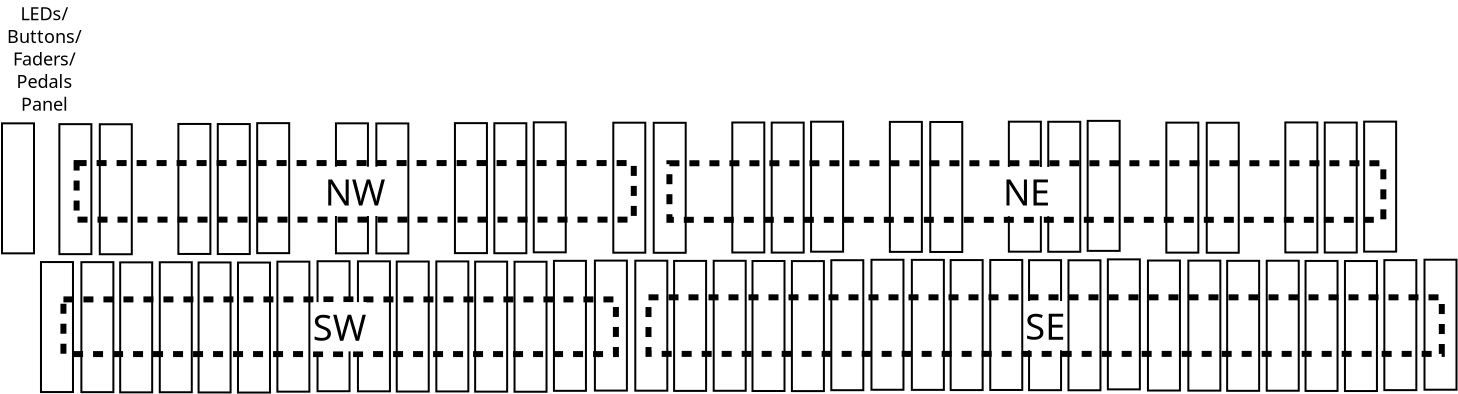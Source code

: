 <?xml version="1.0" encoding="UTF-8"?>
<dia:diagram xmlns:dia="http://www.lysator.liu.se/~alla/dia/">
  <dia:layer name="背景" visible="true" active="true">
    <dia:object type="Standard - Box" version="0" id="O0">
      <dia:attribute name="obj_pos">
        <dia:point val="-13.341,25.008"/>
      </dia:attribute>
      <dia:attribute name="obj_bb">
        <dia:rectangle val="-13.391,24.958;-11.691,31.558"/>
      </dia:attribute>
      <dia:attribute name="elem_corner">
        <dia:point val="-13.341,25.008"/>
      </dia:attribute>
      <dia:attribute name="elem_width">
        <dia:real val="1.6"/>
      </dia:attribute>
      <dia:attribute name="elem_height">
        <dia:real val="6.5"/>
      </dia:attribute>
      <dia:attribute name="show_background">
        <dia:boolean val="true"/>
      </dia:attribute>
    </dia:object>
    <dia:object type="Standard - Box" version="0" id="O1">
      <dia:attribute name="obj_pos">
        <dia:point val="-11.321,25.013"/>
      </dia:attribute>
      <dia:attribute name="obj_bb">
        <dia:rectangle val="-11.371,24.963;-9.671,31.563"/>
      </dia:attribute>
      <dia:attribute name="elem_corner">
        <dia:point val="-11.321,25.013"/>
      </dia:attribute>
      <dia:attribute name="elem_width">
        <dia:real val="1.6"/>
      </dia:attribute>
      <dia:attribute name="elem_height">
        <dia:real val="6.5"/>
      </dia:attribute>
      <dia:attribute name="show_background">
        <dia:boolean val="true"/>
      </dia:attribute>
    </dia:object>
    <dia:object type="Standard - Box" version="0" id="O2">
      <dia:attribute name="obj_pos">
        <dia:point val="-7.401,25.018"/>
      </dia:attribute>
      <dia:attribute name="obj_bb">
        <dia:rectangle val="-7.451,24.968;-5.751,31.568"/>
      </dia:attribute>
      <dia:attribute name="elem_corner">
        <dia:point val="-7.401,25.018"/>
      </dia:attribute>
      <dia:attribute name="elem_width">
        <dia:real val="1.6"/>
      </dia:attribute>
      <dia:attribute name="elem_height">
        <dia:real val="6.5"/>
      </dia:attribute>
      <dia:attribute name="show_background">
        <dia:boolean val="true"/>
      </dia:attribute>
    </dia:object>
    <dia:object type="Standard - Box" version="0" id="O3">
      <dia:attribute name="obj_pos">
        <dia:point val="-9.381,25.023"/>
      </dia:attribute>
      <dia:attribute name="obj_bb">
        <dia:rectangle val="-9.431,24.973;-7.731,31.573"/>
      </dia:attribute>
      <dia:attribute name="elem_corner">
        <dia:point val="-9.381,25.023"/>
      </dia:attribute>
      <dia:attribute name="elem_width">
        <dia:real val="1.6"/>
      </dia:attribute>
      <dia:attribute name="elem_height">
        <dia:real val="6.5"/>
      </dia:attribute>
      <dia:attribute name="show_background">
        <dia:boolean val="true"/>
      </dia:attribute>
    </dia:object>
    <dia:object type="Standard - Box" version="0" id="O4">
      <dia:attribute name="obj_pos">
        <dia:point val="-5.461,25.028"/>
      </dia:attribute>
      <dia:attribute name="obj_bb">
        <dia:rectangle val="-5.511,24.978;-3.811,31.578"/>
      </dia:attribute>
      <dia:attribute name="elem_corner">
        <dia:point val="-5.461,25.028"/>
      </dia:attribute>
      <dia:attribute name="elem_width">
        <dia:real val="1.6"/>
      </dia:attribute>
      <dia:attribute name="elem_height">
        <dia:real val="6.5"/>
      </dia:attribute>
      <dia:attribute name="show_background">
        <dia:boolean val="true"/>
      </dia:attribute>
    </dia:object>
    <dia:object type="Standard - Box" version="0" id="O5">
      <dia:attribute name="obj_pos">
        <dia:point val="-3.491,25.033"/>
      </dia:attribute>
      <dia:attribute name="obj_bb">
        <dia:rectangle val="-3.541,24.983;-1.841,31.583"/>
      </dia:attribute>
      <dia:attribute name="elem_corner">
        <dia:point val="-3.491,25.033"/>
      </dia:attribute>
      <dia:attribute name="elem_width">
        <dia:real val="1.6"/>
      </dia:attribute>
      <dia:attribute name="elem_height">
        <dia:real val="6.5"/>
      </dia:attribute>
      <dia:attribute name="show_background">
        <dia:boolean val="true"/>
      </dia:attribute>
    </dia:object>
    <dia:object type="Standard - Box" version="0" id="O6">
      <dia:attribute name="obj_pos">
        <dia:point val="-1.521,24.988"/>
      </dia:attribute>
      <dia:attribute name="obj_bb">
        <dia:rectangle val="-1.571,24.938;0.129,31.538"/>
      </dia:attribute>
      <dia:attribute name="elem_corner">
        <dia:point val="-1.521,24.988"/>
      </dia:attribute>
      <dia:attribute name="elem_width">
        <dia:real val="1.6"/>
      </dia:attribute>
      <dia:attribute name="elem_height">
        <dia:real val="6.5"/>
      </dia:attribute>
      <dia:attribute name="show_background">
        <dia:boolean val="true"/>
      </dia:attribute>
    </dia:object>
    <dia:object type="Standard - Box" version="0" id="O7">
      <dia:attribute name="obj_pos">
        <dia:point val="-12.421,18.113"/>
      </dia:attribute>
      <dia:attribute name="obj_bb">
        <dia:rectangle val="-12.471,18.063;-10.771,24.663"/>
      </dia:attribute>
      <dia:attribute name="elem_corner">
        <dia:point val="-12.421,18.113"/>
      </dia:attribute>
      <dia:attribute name="elem_width">
        <dia:real val="1.6"/>
      </dia:attribute>
      <dia:attribute name="elem_height">
        <dia:real val="6.5"/>
      </dia:attribute>
      <dia:attribute name="show_background">
        <dia:boolean val="true"/>
      </dia:attribute>
    </dia:object>
    <dia:object type="Standard - Box" version="0" id="O8">
      <dia:attribute name="obj_pos">
        <dia:point val="-10.401,18.118"/>
      </dia:attribute>
      <dia:attribute name="obj_bb">
        <dia:rectangle val="-10.451,18.068;-8.751,24.668"/>
      </dia:attribute>
      <dia:attribute name="elem_corner">
        <dia:point val="-10.401,18.118"/>
      </dia:attribute>
      <dia:attribute name="elem_width">
        <dia:real val="1.6"/>
      </dia:attribute>
      <dia:attribute name="elem_height">
        <dia:real val="6.5"/>
      </dia:attribute>
      <dia:attribute name="show_background">
        <dia:boolean val="true"/>
      </dia:attribute>
    </dia:object>
    <dia:object type="Standard - Box" version="0" id="O9">
      <dia:attribute name="obj_pos">
        <dia:point val="-6.471,18.103"/>
      </dia:attribute>
      <dia:attribute name="obj_bb">
        <dia:rectangle val="-6.521,18.053;-4.821,24.653"/>
      </dia:attribute>
      <dia:attribute name="elem_corner">
        <dia:point val="-6.471,18.103"/>
      </dia:attribute>
      <dia:attribute name="elem_width">
        <dia:real val="1.6"/>
      </dia:attribute>
      <dia:attribute name="elem_height">
        <dia:real val="6.5"/>
      </dia:attribute>
      <dia:attribute name="show_background">
        <dia:boolean val="true"/>
      </dia:attribute>
    </dia:object>
    <dia:object type="Standard - Box" version="0" id="O10">
      <dia:attribute name="obj_pos">
        <dia:point val="-4.501,18.108"/>
      </dia:attribute>
      <dia:attribute name="obj_bb">
        <dia:rectangle val="-4.551,18.058;-2.851,24.658"/>
      </dia:attribute>
      <dia:attribute name="elem_corner">
        <dia:point val="-4.501,18.108"/>
      </dia:attribute>
      <dia:attribute name="elem_width">
        <dia:real val="1.6"/>
      </dia:attribute>
      <dia:attribute name="elem_height">
        <dia:real val="6.5"/>
      </dia:attribute>
      <dia:attribute name="show_background">
        <dia:boolean val="true"/>
      </dia:attribute>
    </dia:object>
    <dia:object type="Standard - Box" version="0" id="O11">
      <dia:attribute name="obj_pos">
        <dia:point val="-2.531,18.063"/>
      </dia:attribute>
      <dia:attribute name="obj_bb">
        <dia:rectangle val="-2.581,18.013;-0.881,24.613"/>
      </dia:attribute>
      <dia:attribute name="elem_corner">
        <dia:point val="-2.531,18.063"/>
      </dia:attribute>
      <dia:attribute name="elem_width">
        <dia:real val="1.6"/>
      </dia:attribute>
      <dia:attribute name="elem_height">
        <dia:real val="6.5"/>
      </dia:attribute>
      <dia:attribute name="show_background">
        <dia:boolean val="true"/>
      </dia:attribute>
    </dia:object>
    <dia:object type="Standard - Box" version="0" id="O12">
      <dia:attribute name="obj_pos">
        <dia:point val="-27.169,25.049"/>
      </dia:attribute>
      <dia:attribute name="obj_bb">
        <dia:rectangle val="-27.219,24.999;-25.519,31.599"/>
      </dia:attribute>
      <dia:attribute name="elem_corner">
        <dia:point val="-27.169,25.049"/>
      </dia:attribute>
      <dia:attribute name="elem_width">
        <dia:real val="1.6"/>
      </dia:attribute>
      <dia:attribute name="elem_height">
        <dia:real val="6.5"/>
      </dia:attribute>
      <dia:attribute name="show_background">
        <dia:boolean val="true"/>
      </dia:attribute>
    </dia:object>
    <dia:object type="Standard - Box" version="0" id="O13">
      <dia:attribute name="obj_pos">
        <dia:point val="-25.149,25.054"/>
      </dia:attribute>
      <dia:attribute name="obj_bb">
        <dia:rectangle val="-25.199,25.004;-23.499,31.604"/>
      </dia:attribute>
      <dia:attribute name="elem_corner">
        <dia:point val="-25.149,25.054"/>
      </dia:attribute>
      <dia:attribute name="elem_width">
        <dia:real val="1.6"/>
      </dia:attribute>
      <dia:attribute name="elem_height">
        <dia:real val="6.5"/>
      </dia:attribute>
      <dia:attribute name="show_background">
        <dia:boolean val="true"/>
      </dia:attribute>
    </dia:object>
    <dia:object type="Standard - Box" version="0" id="O14">
      <dia:attribute name="obj_pos">
        <dia:point val="-21.229,25.059"/>
      </dia:attribute>
      <dia:attribute name="obj_bb">
        <dia:rectangle val="-21.279,25.009;-19.579,31.609"/>
      </dia:attribute>
      <dia:attribute name="elem_corner">
        <dia:point val="-21.229,25.059"/>
      </dia:attribute>
      <dia:attribute name="elem_width">
        <dia:real val="1.6"/>
      </dia:attribute>
      <dia:attribute name="elem_height">
        <dia:real val="6.5"/>
      </dia:attribute>
      <dia:attribute name="show_background">
        <dia:boolean val="true"/>
      </dia:attribute>
    </dia:object>
    <dia:object type="Standard - Box" version="0" id="O15">
      <dia:attribute name="obj_pos">
        <dia:point val="-23.209,25.064"/>
      </dia:attribute>
      <dia:attribute name="obj_bb">
        <dia:rectangle val="-23.259,25.014;-21.559,31.614"/>
      </dia:attribute>
      <dia:attribute name="elem_corner">
        <dia:point val="-23.209,25.064"/>
      </dia:attribute>
      <dia:attribute name="elem_width">
        <dia:real val="1.6"/>
      </dia:attribute>
      <dia:attribute name="elem_height">
        <dia:real val="6.5"/>
      </dia:attribute>
      <dia:attribute name="show_background">
        <dia:boolean val="true"/>
      </dia:attribute>
    </dia:object>
    <dia:object type="Standard - Box" version="0" id="O16">
      <dia:attribute name="obj_pos">
        <dia:point val="-19.289,25.069"/>
      </dia:attribute>
      <dia:attribute name="obj_bb">
        <dia:rectangle val="-19.339,25.019;-17.639,31.619"/>
      </dia:attribute>
      <dia:attribute name="elem_corner">
        <dia:point val="-19.289,25.069"/>
      </dia:attribute>
      <dia:attribute name="elem_width">
        <dia:real val="1.6"/>
      </dia:attribute>
      <dia:attribute name="elem_height">
        <dia:real val="6.5"/>
      </dia:attribute>
      <dia:attribute name="show_background">
        <dia:boolean val="true"/>
      </dia:attribute>
    </dia:object>
    <dia:object type="Standard - Box" version="0" id="O17">
      <dia:attribute name="obj_pos">
        <dia:point val="-17.319,25.074"/>
      </dia:attribute>
      <dia:attribute name="obj_bb">
        <dia:rectangle val="-17.369,25.024;-15.669,31.624"/>
      </dia:attribute>
      <dia:attribute name="elem_corner">
        <dia:point val="-17.319,25.074"/>
      </dia:attribute>
      <dia:attribute name="elem_width">
        <dia:real val="1.6"/>
      </dia:attribute>
      <dia:attribute name="elem_height">
        <dia:real val="6.5"/>
      </dia:attribute>
      <dia:attribute name="show_background">
        <dia:boolean val="true"/>
      </dia:attribute>
    </dia:object>
    <dia:object type="Standard - Box" version="0" id="O18">
      <dia:attribute name="obj_pos">
        <dia:point val="-15.349,25.029"/>
      </dia:attribute>
      <dia:attribute name="obj_bb">
        <dia:rectangle val="-15.399,24.979;-13.699,31.579"/>
      </dia:attribute>
      <dia:attribute name="elem_corner">
        <dia:point val="-15.349,25.029"/>
      </dia:attribute>
      <dia:attribute name="elem_width">
        <dia:real val="1.6"/>
      </dia:attribute>
      <dia:attribute name="elem_height">
        <dia:real val="6.5"/>
      </dia:attribute>
      <dia:attribute name="show_background">
        <dia:boolean val="true"/>
      </dia:attribute>
    </dia:object>
    <dia:object type="Standard - Box" version="0" id="O19">
      <dia:attribute name="obj_pos">
        <dia:point val="-26.249,18.154"/>
      </dia:attribute>
      <dia:attribute name="obj_bb">
        <dia:rectangle val="-26.299,18.104;-24.599,24.704"/>
      </dia:attribute>
      <dia:attribute name="elem_corner">
        <dia:point val="-26.249,18.154"/>
      </dia:attribute>
      <dia:attribute name="elem_width">
        <dia:real val="1.6"/>
      </dia:attribute>
      <dia:attribute name="elem_height">
        <dia:real val="6.5"/>
      </dia:attribute>
      <dia:attribute name="show_background">
        <dia:boolean val="true"/>
      </dia:attribute>
    </dia:object>
    <dia:object type="Standard - Box" version="0" id="O20">
      <dia:attribute name="obj_pos">
        <dia:point val="-24.229,18.159"/>
      </dia:attribute>
      <dia:attribute name="obj_bb">
        <dia:rectangle val="-24.279,18.109;-22.579,24.709"/>
      </dia:attribute>
      <dia:attribute name="elem_corner">
        <dia:point val="-24.229,18.159"/>
      </dia:attribute>
      <dia:attribute name="elem_width">
        <dia:real val="1.6"/>
      </dia:attribute>
      <dia:attribute name="elem_height">
        <dia:real val="6.5"/>
      </dia:attribute>
      <dia:attribute name="show_background">
        <dia:boolean val="true"/>
      </dia:attribute>
    </dia:object>
    <dia:object type="Standard - Box" version="0" id="O21">
      <dia:attribute name="obj_pos">
        <dia:point val="-20.299,18.144"/>
      </dia:attribute>
      <dia:attribute name="obj_bb">
        <dia:rectangle val="-20.349,18.094;-18.649,24.694"/>
      </dia:attribute>
      <dia:attribute name="elem_corner">
        <dia:point val="-20.299,18.144"/>
      </dia:attribute>
      <dia:attribute name="elem_width">
        <dia:real val="1.6"/>
      </dia:attribute>
      <dia:attribute name="elem_height">
        <dia:real val="6.5"/>
      </dia:attribute>
      <dia:attribute name="show_background">
        <dia:boolean val="true"/>
      </dia:attribute>
    </dia:object>
    <dia:object type="Standard - Box" version="0" id="O22">
      <dia:attribute name="obj_pos">
        <dia:point val="-18.329,18.149"/>
      </dia:attribute>
      <dia:attribute name="obj_bb">
        <dia:rectangle val="-18.379,18.099;-16.679,24.699"/>
      </dia:attribute>
      <dia:attribute name="elem_corner">
        <dia:point val="-18.329,18.149"/>
      </dia:attribute>
      <dia:attribute name="elem_width">
        <dia:real val="1.6"/>
      </dia:attribute>
      <dia:attribute name="elem_height">
        <dia:real val="6.5"/>
      </dia:attribute>
      <dia:attribute name="show_background">
        <dia:boolean val="true"/>
      </dia:attribute>
    </dia:object>
    <dia:object type="Standard - Box" version="0" id="O23">
      <dia:attribute name="obj_pos">
        <dia:point val="-16.359,18.104"/>
      </dia:attribute>
      <dia:attribute name="obj_bb">
        <dia:rectangle val="-16.409,18.054;-14.709,24.654"/>
      </dia:attribute>
      <dia:attribute name="elem_corner">
        <dia:point val="-16.359,18.104"/>
      </dia:attribute>
      <dia:attribute name="elem_width">
        <dia:real val="1.6"/>
      </dia:attribute>
      <dia:attribute name="elem_height">
        <dia:real val="6.5"/>
      </dia:attribute>
      <dia:attribute name="show_background">
        <dia:boolean val="true"/>
      </dia:attribute>
    </dia:object>
    <dia:object type="Standard - Box" version="0" id="O24">
      <dia:attribute name="obj_pos">
        <dia:point val="14.355,24.935"/>
      </dia:attribute>
      <dia:attribute name="obj_bb">
        <dia:rectangle val="14.305,24.885;16.005,31.485"/>
      </dia:attribute>
      <dia:attribute name="elem_corner">
        <dia:point val="14.355,24.935"/>
      </dia:attribute>
      <dia:attribute name="elem_width">
        <dia:real val="1.6"/>
      </dia:attribute>
      <dia:attribute name="elem_height">
        <dia:real val="6.5"/>
      </dia:attribute>
      <dia:attribute name="show_background">
        <dia:boolean val="true"/>
      </dia:attribute>
    </dia:object>
    <dia:object type="Standard - Box" version="0" id="O25">
      <dia:attribute name="obj_pos">
        <dia:point val="16.375,24.94"/>
      </dia:attribute>
      <dia:attribute name="obj_bb">
        <dia:rectangle val="16.325,24.89;18.025,31.49"/>
      </dia:attribute>
      <dia:attribute name="elem_corner">
        <dia:point val="16.375,24.94"/>
      </dia:attribute>
      <dia:attribute name="elem_width">
        <dia:real val="1.6"/>
      </dia:attribute>
      <dia:attribute name="elem_height">
        <dia:real val="6.5"/>
      </dia:attribute>
      <dia:attribute name="show_background">
        <dia:boolean val="true"/>
      </dia:attribute>
    </dia:object>
    <dia:object type="Standard - Box" version="0" id="O26">
      <dia:attribute name="obj_pos">
        <dia:point val="20.295,24.945"/>
      </dia:attribute>
      <dia:attribute name="obj_bb">
        <dia:rectangle val="20.245,24.895;21.945,31.495"/>
      </dia:attribute>
      <dia:attribute name="elem_corner">
        <dia:point val="20.295,24.945"/>
      </dia:attribute>
      <dia:attribute name="elem_width">
        <dia:real val="1.6"/>
      </dia:attribute>
      <dia:attribute name="elem_height">
        <dia:real val="6.5"/>
      </dia:attribute>
      <dia:attribute name="show_background">
        <dia:boolean val="true"/>
      </dia:attribute>
    </dia:object>
    <dia:object type="Standard - Box" version="0" id="O27">
      <dia:attribute name="obj_pos">
        <dia:point val="18.315,24.95"/>
      </dia:attribute>
      <dia:attribute name="obj_bb">
        <dia:rectangle val="18.265,24.9;19.965,31.5"/>
      </dia:attribute>
      <dia:attribute name="elem_corner">
        <dia:point val="18.315,24.95"/>
      </dia:attribute>
      <dia:attribute name="elem_width">
        <dia:real val="1.6"/>
      </dia:attribute>
      <dia:attribute name="elem_height">
        <dia:real val="6.5"/>
      </dia:attribute>
      <dia:attribute name="show_background">
        <dia:boolean val="true"/>
      </dia:attribute>
    </dia:object>
    <dia:object type="Standard - Box" version="0" id="O28">
      <dia:attribute name="obj_pos">
        <dia:point val="22.235,24.955"/>
      </dia:attribute>
      <dia:attribute name="obj_bb">
        <dia:rectangle val="22.185,24.905;23.885,31.505"/>
      </dia:attribute>
      <dia:attribute name="elem_corner">
        <dia:point val="22.235,24.955"/>
      </dia:attribute>
      <dia:attribute name="elem_width">
        <dia:real val="1.6"/>
      </dia:attribute>
      <dia:attribute name="elem_height">
        <dia:real val="6.5"/>
      </dia:attribute>
      <dia:attribute name="show_background">
        <dia:boolean val="true"/>
      </dia:attribute>
    </dia:object>
    <dia:object type="Standard - Box" version="0" id="O29">
      <dia:attribute name="obj_pos">
        <dia:point val="24.205,24.96"/>
      </dia:attribute>
      <dia:attribute name="obj_bb">
        <dia:rectangle val="24.155,24.91;25.855,31.51"/>
      </dia:attribute>
      <dia:attribute name="elem_corner">
        <dia:point val="24.205,24.96"/>
      </dia:attribute>
      <dia:attribute name="elem_width">
        <dia:real val="1.6"/>
      </dia:attribute>
      <dia:attribute name="elem_height">
        <dia:real val="6.5"/>
      </dia:attribute>
      <dia:attribute name="show_background">
        <dia:boolean val="true"/>
      </dia:attribute>
    </dia:object>
    <dia:object type="Standard - Box" version="0" id="O30">
      <dia:attribute name="obj_pos">
        <dia:point val="26.175,24.915"/>
      </dia:attribute>
      <dia:attribute name="obj_bb">
        <dia:rectangle val="26.125,24.865;27.825,31.465"/>
      </dia:attribute>
      <dia:attribute name="elem_corner">
        <dia:point val="26.175,24.915"/>
      </dia:attribute>
      <dia:attribute name="elem_width">
        <dia:real val="1.6"/>
      </dia:attribute>
      <dia:attribute name="elem_height">
        <dia:real val="6.5"/>
      </dia:attribute>
      <dia:attribute name="show_background">
        <dia:boolean val="true"/>
      </dia:attribute>
    </dia:object>
    <dia:object type="Standard - Box" version="0" id="O31">
      <dia:attribute name="obj_pos">
        <dia:point val="15.275,18.04"/>
      </dia:attribute>
      <dia:attribute name="obj_bb">
        <dia:rectangle val="15.225,17.99;16.925,24.59"/>
      </dia:attribute>
      <dia:attribute name="elem_corner">
        <dia:point val="15.275,18.04"/>
      </dia:attribute>
      <dia:attribute name="elem_width">
        <dia:real val="1.6"/>
      </dia:attribute>
      <dia:attribute name="elem_height">
        <dia:real val="6.5"/>
      </dia:attribute>
      <dia:attribute name="show_background">
        <dia:boolean val="true"/>
      </dia:attribute>
    </dia:object>
    <dia:object type="Standard - Box" version="0" id="O32">
      <dia:attribute name="obj_pos">
        <dia:point val="17.295,18.045"/>
      </dia:attribute>
      <dia:attribute name="obj_bb">
        <dia:rectangle val="17.245,17.995;18.945,24.595"/>
      </dia:attribute>
      <dia:attribute name="elem_corner">
        <dia:point val="17.295,18.045"/>
      </dia:attribute>
      <dia:attribute name="elem_width">
        <dia:real val="1.6"/>
      </dia:attribute>
      <dia:attribute name="elem_height">
        <dia:real val="6.5"/>
      </dia:attribute>
      <dia:attribute name="show_background">
        <dia:boolean val="true"/>
      </dia:attribute>
    </dia:object>
    <dia:object type="Standard - Box" version="0" id="O33">
      <dia:attribute name="obj_pos">
        <dia:point val="21.225,18.03"/>
      </dia:attribute>
      <dia:attribute name="obj_bb">
        <dia:rectangle val="21.175,17.98;22.875,24.58"/>
      </dia:attribute>
      <dia:attribute name="elem_corner">
        <dia:point val="21.225,18.03"/>
      </dia:attribute>
      <dia:attribute name="elem_width">
        <dia:real val="1.6"/>
      </dia:attribute>
      <dia:attribute name="elem_height">
        <dia:real val="6.5"/>
      </dia:attribute>
      <dia:attribute name="show_background">
        <dia:boolean val="true"/>
      </dia:attribute>
    </dia:object>
    <dia:object type="Standard - Box" version="0" id="O34">
      <dia:attribute name="obj_pos">
        <dia:point val="23.195,18.035"/>
      </dia:attribute>
      <dia:attribute name="obj_bb">
        <dia:rectangle val="23.145,17.985;24.845,24.585"/>
      </dia:attribute>
      <dia:attribute name="elem_corner">
        <dia:point val="23.195,18.035"/>
      </dia:attribute>
      <dia:attribute name="elem_width">
        <dia:real val="1.6"/>
      </dia:attribute>
      <dia:attribute name="elem_height">
        <dia:real val="6.5"/>
      </dia:attribute>
      <dia:attribute name="show_background">
        <dia:boolean val="true"/>
      </dia:attribute>
    </dia:object>
    <dia:object type="Standard - Box" version="0" id="O35">
      <dia:attribute name="obj_pos">
        <dia:point val="25.165,17.99"/>
      </dia:attribute>
      <dia:attribute name="obj_bb">
        <dia:rectangle val="25.115,17.94;26.815,24.54"/>
      </dia:attribute>
      <dia:attribute name="elem_corner">
        <dia:point val="25.165,17.99"/>
      </dia:attribute>
      <dia:attribute name="elem_width">
        <dia:real val="1.6"/>
      </dia:attribute>
      <dia:attribute name="elem_height">
        <dia:real val="6.5"/>
      </dia:attribute>
      <dia:attribute name="show_background">
        <dia:boolean val="true"/>
      </dia:attribute>
    </dia:object>
    <dia:object type="Standard - Box" version="0" id="O36">
      <dia:attribute name="obj_pos">
        <dia:point val="0.527,24.976"/>
      </dia:attribute>
      <dia:attribute name="obj_bb">
        <dia:rectangle val="0.477,24.926;2.177,31.526"/>
      </dia:attribute>
      <dia:attribute name="elem_corner">
        <dia:point val="0.527,24.976"/>
      </dia:attribute>
      <dia:attribute name="elem_width">
        <dia:real val="1.6"/>
      </dia:attribute>
      <dia:attribute name="elem_height">
        <dia:real val="6.5"/>
      </dia:attribute>
      <dia:attribute name="show_background">
        <dia:boolean val="true"/>
      </dia:attribute>
    </dia:object>
    <dia:object type="Standard - Box" version="0" id="O37">
      <dia:attribute name="obj_pos">
        <dia:point val="2.547,24.981"/>
      </dia:attribute>
      <dia:attribute name="obj_bb">
        <dia:rectangle val="2.497,24.931;4.197,31.531"/>
      </dia:attribute>
      <dia:attribute name="elem_corner">
        <dia:point val="2.547,24.981"/>
      </dia:attribute>
      <dia:attribute name="elem_width">
        <dia:real val="1.6"/>
      </dia:attribute>
      <dia:attribute name="elem_height">
        <dia:real val="6.5"/>
      </dia:attribute>
      <dia:attribute name="show_background">
        <dia:boolean val="true"/>
      </dia:attribute>
    </dia:object>
    <dia:object type="Standard - Box" version="0" id="O38">
      <dia:attribute name="obj_pos">
        <dia:point val="6.467,24.986"/>
      </dia:attribute>
      <dia:attribute name="obj_bb">
        <dia:rectangle val="6.417,24.936;8.117,31.536"/>
      </dia:attribute>
      <dia:attribute name="elem_corner">
        <dia:point val="6.467,24.986"/>
      </dia:attribute>
      <dia:attribute name="elem_width">
        <dia:real val="1.6"/>
      </dia:attribute>
      <dia:attribute name="elem_height">
        <dia:real val="6.5"/>
      </dia:attribute>
      <dia:attribute name="show_background">
        <dia:boolean val="true"/>
      </dia:attribute>
    </dia:object>
    <dia:object type="Standard - Box" version="0" id="O39">
      <dia:attribute name="obj_pos">
        <dia:point val="4.487,24.991"/>
      </dia:attribute>
      <dia:attribute name="obj_bb">
        <dia:rectangle val="4.437,24.941;6.137,31.541"/>
      </dia:attribute>
      <dia:attribute name="elem_corner">
        <dia:point val="4.487,24.991"/>
      </dia:attribute>
      <dia:attribute name="elem_width">
        <dia:real val="1.6"/>
      </dia:attribute>
      <dia:attribute name="elem_height">
        <dia:real val="6.5"/>
      </dia:attribute>
      <dia:attribute name="show_background">
        <dia:boolean val="true"/>
      </dia:attribute>
    </dia:object>
    <dia:object type="Standard - Box" version="0" id="O40">
      <dia:attribute name="obj_pos">
        <dia:point val="8.407,24.996"/>
      </dia:attribute>
      <dia:attribute name="obj_bb">
        <dia:rectangle val="8.357,24.946;10.056,31.546"/>
      </dia:attribute>
      <dia:attribute name="elem_corner">
        <dia:point val="8.407,24.996"/>
      </dia:attribute>
      <dia:attribute name="elem_width">
        <dia:real val="1.6"/>
      </dia:attribute>
      <dia:attribute name="elem_height">
        <dia:real val="6.5"/>
      </dia:attribute>
      <dia:attribute name="show_background">
        <dia:boolean val="true"/>
      </dia:attribute>
    </dia:object>
    <dia:object type="Standard - Box" version="0" id="O41">
      <dia:attribute name="obj_pos">
        <dia:point val="10.377,25.001"/>
      </dia:attribute>
      <dia:attribute name="obj_bb">
        <dia:rectangle val="10.326,24.951;12.027,31.551"/>
      </dia:attribute>
      <dia:attribute name="elem_corner">
        <dia:point val="10.377,25.001"/>
      </dia:attribute>
      <dia:attribute name="elem_width">
        <dia:real val="1.6"/>
      </dia:attribute>
      <dia:attribute name="elem_height">
        <dia:real val="6.5"/>
      </dia:attribute>
      <dia:attribute name="show_background">
        <dia:boolean val="true"/>
      </dia:attribute>
    </dia:object>
    <dia:object type="Standard - Box" version="0" id="O42">
      <dia:attribute name="obj_pos">
        <dia:point val="12.347,24.956"/>
      </dia:attribute>
      <dia:attribute name="obj_bb">
        <dia:rectangle val="12.296,24.906;13.996,31.506"/>
      </dia:attribute>
      <dia:attribute name="elem_corner">
        <dia:point val="12.347,24.956"/>
      </dia:attribute>
      <dia:attribute name="elem_width">
        <dia:real val="1.6"/>
      </dia:attribute>
      <dia:attribute name="elem_height">
        <dia:real val="6.5"/>
      </dia:attribute>
      <dia:attribute name="show_background">
        <dia:boolean val="true"/>
      </dia:attribute>
    </dia:object>
    <dia:object type="Standard - Box" version="0" id="O43">
      <dia:attribute name="obj_pos">
        <dia:point val="1.447,18.081"/>
      </dia:attribute>
      <dia:attribute name="obj_bb">
        <dia:rectangle val="1.397,18.031;3.097,24.631"/>
      </dia:attribute>
      <dia:attribute name="elem_corner">
        <dia:point val="1.447,18.081"/>
      </dia:attribute>
      <dia:attribute name="elem_width">
        <dia:real val="1.6"/>
      </dia:attribute>
      <dia:attribute name="elem_height">
        <dia:real val="6.5"/>
      </dia:attribute>
      <dia:attribute name="show_background">
        <dia:boolean val="true"/>
      </dia:attribute>
    </dia:object>
    <dia:object type="Standard - Box" version="0" id="O44">
      <dia:attribute name="obj_pos">
        <dia:point val="3.467,18.086"/>
      </dia:attribute>
      <dia:attribute name="obj_bb">
        <dia:rectangle val="3.417,18.036;5.117,24.636"/>
      </dia:attribute>
      <dia:attribute name="elem_corner">
        <dia:point val="3.467,18.086"/>
      </dia:attribute>
      <dia:attribute name="elem_width">
        <dia:real val="1.6"/>
      </dia:attribute>
      <dia:attribute name="elem_height">
        <dia:real val="6.5"/>
      </dia:attribute>
      <dia:attribute name="show_background">
        <dia:boolean val="true"/>
      </dia:attribute>
    </dia:object>
    <dia:object type="Standard - Box" version="0" id="O45">
      <dia:attribute name="obj_pos">
        <dia:point val="7.397,18.071"/>
      </dia:attribute>
      <dia:attribute name="obj_bb">
        <dia:rectangle val="7.347,18.021;9.047,24.621"/>
      </dia:attribute>
      <dia:attribute name="elem_corner">
        <dia:point val="7.397,18.071"/>
      </dia:attribute>
      <dia:attribute name="elem_width">
        <dia:real val="1.6"/>
      </dia:attribute>
      <dia:attribute name="elem_height">
        <dia:real val="6.5"/>
      </dia:attribute>
      <dia:attribute name="show_background">
        <dia:boolean val="true"/>
      </dia:attribute>
    </dia:object>
    <dia:object type="Standard - Box" version="0" id="O46">
      <dia:attribute name="obj_pos">
        <dia:point val="9.367,18.076"/>
      </dia:attribute>
      <dia:attribute name="obj_bb">
        <dia:rectangle val="9.317,18.026;11.017,24.626"/>
      </dia:attribute>
      <dia:attribute name="elem_corner">
        <dia:point val="9.367,18.076"/>
      </dia:attribute>
      <dia:attribute name="elem_width">
        <dia:real val="1.6"/>
      </dia:attribute>
      <dia:attribute name="elem_height">
        <dia:real val="6.5"/>
      </dia:attribute>
      <dia:attribute name="show_background">
        <dia:boolean val="true"/>
      </dia:attribute>
    </dia:object>
    <dia:object type="Standard - Box" version="0" id="O47">
      <dia:attribute name="obj_pos">
        <dia:point val="11.336,18.031"/>
      </dia:attribute>
      <dia:attribute name="obj_bb">
        <dia:rectangle val="11.287,17.981;12.986,24.581"/>
      </dia:attribute>
      <dia:attribute name="elem_corner">
        <dia:point val="11.336,18.031"/>
      </dia:attribute>
      <dia:attribute name="elem_width">
        <dia:real val="1.6"/>
      </dia:attribute>
      <dia:attribute name="elem_height">
        <dia:real val="6.5"/>
      </dia:attribute>
      <dia:attribute name="show_background">
        <dia:boolean val="true"/>
      </dia:attribute>
    </dia:object>
    <dia:object type="Standard - Box" version="0" id="O48">
      <dia:attribute name="obj_pos">
        <dia:point val="42.007,24.932"/>
      </dia:attribute>
      <dia:attribute name="obj_bb">
        <dia:rectangle val="41.957,24.882;43.657,31.482"/>
      </dia:attribute>
      <dia:attribute name="elem_corner">
        <dia:point val="42.007,24.932"/>
      </dia:attribute>
      <dia:attribute name="elem_width">
        <dia:real val="1.6"/>
      </dia:attribute>
      <dia:attribute name="elem_height">
        <dia:real val="6.5"/>
      </dia:attribute>
      <dia:attribute name="show_background">
        <dia:boolean val="true"/>
      </dia:attribute>
    </dia:object>
    <dia:object type="Standard - Box" version="0" id="O49">
      <dia:attribute name="obj_pos">
        <dia:point val="28.179,24.973"/>
      </dia:attribute>
      <dia:attribute name="obj_bb">
        <dia:rectangle val="28.129,24.923;29.829,31.523"/>
      </dia:attribute>
      <dia:attribute name="elem_corner">
        <dia:point val="28.179,24.973"/>
      </dia:attribute>
      <dia:attribute name="elem_width">
        <dia:real val="1.6"/>
      </dia:attribute>
      <dia:attribute name="elem_height">
        <dia:real val="6.5"/>
      </dia:attribute>
      <dia:attribute name="show_background">
        <dia:boolean val="true"/>
      </dia:attribute>
    </dia:object>
    <dia:object type="Standard - Box" version="0" id="O50">
      <dia:attribute name="obj_pos">
        <dia:point val="30.199,24.978"/>
      </dia:attribute>
      <dia:attribute name="obj_bb">
        <dia:rectangle val="30.149,24.928;31.849,31.528"/>
      </dia:attribute>
      <dia:attribute name="elem_corner">
        <dia:point val="30.199,24.978"/>
      </dia:attribute>
      <dia:attribute name="elem_width">
        <dia:real val="1.6"/>
      </dia:attribute>
      <dia:attribute name="elem_height">
        <dia:real val="6.5"/>
      </dia:attribute>
      <dia:attribute name="show_background">
        <dia:boolean val="true"/>
      </dia:attribute>
    </dia:object>
    <dia:object type="Standard - Box" version="0" id="O51">
      <dia:attribute name="obj_pos">
        <dia:point val="34.119,24.983"/>
      </dia:attribute>
      <dia:attribute name="obj_bb">
        <dia:rectangle val="34.069,24.933;35.769,31.533"/>
      </dia:attribute>
      <dia:attribute name="elem_corner">
        <dia:point val="34.119,24.983"/>
      </dia:attribute>
      <dia:attribute name="elem_width">
        <dia:real val="1.6"/>
      </dia:attribute>
      <dia:attribute name="elem_height">
        <dia:real val="6.5"/>
      </dia:attribute>
      <dia:attribute name="show_background">
        <dia:boolean val="true"/>
      </dia:attribute>
    </dia:object>
    <dia:object type="Standard - Box" version="0" id="O52">
      <dia:attribute name="obj_pos">
        <dia:point val="32.139,24.988"/>
      </dia:attribute>
      <dia:attribute name="obj_bb">
        <dia:rectangle val="32.089,24.938;33.789,31.538"/>
      </dia:attribute>
      <dia:attribute name="elem_corner">
        <dia:point val="32.139,24.988"/>
      </dia:attribute>
      <dia:attribute name="elem_width">
        <dia:real val="1.6"/>
      </dia:attribute>
      <dia:attribute name="elem_height">
        <dia:real val="6.5"/>
      </dia:attribute>
      <dia:attribute name="show_background">
        <dia:boolean val="true"/>
      </dia:attribute>
    </dia:object>
    <dia:object type="Standard - Box" version="0" id="O53">
      <dia:attribute name="obj_pos">
        <dia:point val="36.059,24.993"/>
      </dia:attribute>
      <dia:attribute name="obj_bb">
        <dia:rectangle val="36.009,24.943;37.709,31.543"/>
      </dia:attribute>
      <dia:attribute name="elem_corner">
        <dia:point val="36.059,24.993"/>
      </dia:attribute>
      <dia:attribute name="elem_width">
        <dia:real val="1.6"/>
      </dia:attribute>
      <dia:attribute name="elem_height">
        <dia:real val="6.5"/>
      </dia:attribute>
      <dia:attribute name="show_background">
        <dia:boolean val="true"/>
      </dia:attribute>
    </dia:object>
    <dia:object type="Standard - Box" version="0" id="O54">
      <dia:attribute name="obj_pos">
        <dia:point val="38.029,24.998"/>
      </dia:attribute>
      <dia:attribute name="obj_bb">
        <dia:rectangle val="37.979,24.948;39.679,31.548"/>
      </dia:attribute>
      <dia:attribute name="elem_corner">
        <dia:point val="38.029,24.998"/>
      </dia:attribute>
      <dia:attribute name="elem_width">
        <dia:real val="1.6"/>
      </dia:attribute>
      <dia:attribute name="elem_height">
        <dia:real val="6.5"/>
      </dia:attribute>
      <dia:attribute name="show_background">
        <dia:boolean val="true"/>
      </dia:attribute>
    </dia:object>
    <dia:object type="Standard - Box" version="0" id="O55">
      <dia:attribute name="obj_pos">
        <dia:point val="39.999,24.953"/>
      </dia:attribute>
      <dia:attribute name="obj_bb">
        <dia:rectangle val="39.949,24.903;41.649,31.503"/>
      </dia:attribute>
      <dia:attribute name="elem_corner">
        <dia:point val="39.999,24.953"/>
      </dia:attribute>
      <dia:attribute name="elem_width">
        <dia:real val="1.6"/>
      </dia:attribute>
      <dia:attribute name="elem_height">
        <dia:real val="6.5"/>
      </dia:attribute>
      <dia:attribute name="show_background">
        <dia:boolean val="true"/>
      </dia:attribute>
    </dia:object>
    <dia:object type="Standard - Box" version="0" id="O56">
      <dia:attribute name="obj_pos">
        <dia:point val="29.099,18.078"/>
      </dia:attribute>
      <dia:attribute name="obj_bb">
        <dia:rectangle val="29.049,18.028;30.749,24.628"/>
      </dia:attribute>
      <dia:attribute name="elem_corner">
        <dia:point val="29.099,18.078"/>
      </dia:attribute>
      <dia:attribute name="elem_width">
        <dia:real val="1.6"/>
      </dia:attribute>
      <dia:attribute name="elem_height">
        <dia:real val="6.5"/>
      </dia:attribute>
      <dia:attribute name="show_background">
        <dia:boolean val="true"/>
      </dia:attribute>
    </dia:object>
    <dia:object type="Standard - Box" version="0" id="O57">
      <dia:attribute name="obj_pos">
        <dia:point val="31.119,18.083"/>
      </dia:attribute>
      <dia:attribute name="obj_bb">
        <dia:rectangle val="31.069,18.033;32.769,24.633"/>
      </dia:attribute>
      <dia:attribute name="elem_corner">
        <dia:point val="31.119,18.083"/>
      </dia:attribute>
      <dia:attribute name="elem_width">
        <dia:real val="1.6"/>
      </dia:attribute>
      <dia:attribute name="elem_height">
        <dia:real val="6.5"/>
      </dia:attribute>
      <dia:attribute name="show_background">
        <dia:boolean val="true"/>
      </dia:attribute>
    </dia:object>
    <dia:object type="Standard - Box" version="0" id="O58">
      <dia:attribute name="obj_pos">
        <dia:point val="35.049,18.068"/>
      </dia:attribute>
      <dia:attribute name="obj_bb">
        <dia:rectangle val="34.999,18.018;36.699,24.618"/>
      </dia:attribute>
      <dia:attribute name="elem_corner">
        <dia:point val="35.049,18.068"/>
      </dia:attribute>
      <dia:attribute name="elem_width">
        <dia:real val="1.6"/>
      </dia:attribute>
      <dia:attribute name="elem_height">
        <dia:real val="6.5"/>
      </dia:attribute>
      <dia:attribute name="show_background">
        <dia:boolean val="true"/>
      </dia:attribute>
    </dia:object>
    <dia:object type="Standard - Box" version="0" id="O59">
      <dia:attribute name="obj_pos">
        <dia:point val="37.019,18.073"/>
      </dia:attribute>
      <dia:attribute name="obj_bb">
        <dia:rectangle val="36.969,18.023;38.669,24.623"/>
      </dia:attribute>
      <dia:attribute name="elem_corner">
        <dia:point val="37.019,18.073"/>
      </dia:attribute>
      <dia:attribute name="elem_width">
        <dia:real val="1.6"/>
      </dia:attribute>
      <dia:attribute name="elem_height">
        <dia:real val="6.5"/>
      </dia:attribute>
      <dia:attribute name="show_background">
        <dia:boolean val="true"/>
      </dia:attribute>
    </dia:object>
    <dia:object type="Standard - Box" version="0" id="O60">
      <dia:attribute name="obj_pos">
        <dia:point val="38.989,18.028"/>
      </dia:attribute>
      <dia:attribute name="obj_bb">
        <dia:rectangle val="38.939,17.978;40.639,24.578"/>
      </dia:attribute>
      <dia:attribute name="elem_corner">
        <dia:point val="38.989,18.028"/>
      </dia:attribute>
      <dia:attribute name="elem_width">
        <dia:real val="1.6"/>
      </dia:attribute>
      <dia:attribute name="elem_height">
        <dia:real val="6.5"/>
      </dia:attribute>
      <dia:attribute name="show_background">
        <dia:boolean val="true"/>
      </dia:attribute>
    </dia:object>
    <dia:object type="Standard - Box" version="0" id="O61">
      <dia:attribute name="obj_pos">
        <dia:point val="-29.118,18.114"/>
      </dia:attribute>
      <dia:attribute name="obj_bb">
        <dia:rectangle val="-29.168,18.064;-27.468,24.664"/>
      </dia:attribute>
      <dia:attribute name="elem_corner">
        <dia:point val="-29.118,18.114"/>
      </dia:attribute>
      <dia:attribute name="elem_width">
        <dia:real val="1.6"/>
      </dia:attribute>
      <dia:attribute name="elem_height">
        <dia:real val="6.5"/>
      </dia:attribute>
      <dia:attribute name="show_background">
        <dia:boolean val="true"/>
      </dia:attribute>
    </dia:object>
    <dia:object type="Standard - Text" version="1" id="O62">
      <dia:attribute name="obj_pos">
        <dia:point val="-26.99,12.964"/>
      </dia:attribute>
      <dia:attribute name="obj_bb">
        <dia:rectangle val="-28.892,12.126;-25.089,17.692"/>
      </dia:attribute>
      <dia:attribute name="text">
        <dia:composite type="text">
          <dia:attribute name="string">
            <dia:string>#LEDs/
Buttons/
Faders/
Pedals
Panel#</dia:string>
          </dia:attribute>
          <dia:attribute name="font">
            <dia:font family="sans" style="0" name="Helvetica"/>
          </dia:attribute>
          <dia:attribute name="height">
            <dia:real val="1.129"/>
          </dia:attribute>
          <dia:attribute name="pos">
            <dia:point val="-26.99,12.964"/>
          </dia:attribute>
          <dia:attribute name="color">
            <dia:color val="#000000"/>
          </dia:attribute>
          <dia:attribute name="alignment">
            <dia:enum val="1"/>
          </dia:attribute>
        </dia:composite>
      </dia:attribute>
      <dia:attribute name="valign">
        <dia:enum val="3"/>
      </dia:attribute>
    </dia:object>
  </dia:layer>
  <dia:layer name="bak" visible="true">
    <dia:object type="Standard - Box" version="0" id="O63">
      <dia:attribute name="obj_pos">
        <dia:point val="-26.047,26.917"/>
      </dia:attribute>
      <dia:attribute name="obj_bb">
        <dia:rectangle val="-26.198,26.767;1.727,29.802"/>
      </dia:attribute>
      <dia:attribute name="elem_corner">
        <dia:point val="-26.047,26.917"/>
      </dia:attribute>
      <dia:attribute name="elem_width">
        <dia:real val="27.624"/>
      </dia:attribute>
      <dia:attribute name="elem_height">
        <dia:real val="2.734"/>
      </dia:attribute>
      <dia:attribute name="border_width">
        <dia:real val="0.3"/>
      </dia:attribute>
      <dia:attribute name="show_background">
        <dia:boolean val="false"/>
      </dia:attribute>
      <dia:attribute name="line_style">
        <dia:enum val="1"/>
      </dia:attribute>
      <dia:attribute name="dashlength">
        <dia:real val="0.5"/>
      </dia:attribute>
    </dia:object>
    <dia:object type="Standard - Text" version="1" id="O64">
      <dia:attribute name="obj_pos">
        <dia:point val="-12.235,28.284"/>
      </dia:attribute>
      <dia:attribute name="obj_bb">
        <dia:rectangle val="-13.702,27.233;-10.769,29.336"/>
      </dia:attribute>
      <dia:attribute name="text">
        <dia:composite type="text">
          <dia:attribute name="string">
            <dia:string>#SW#</dia:string>
          </dia:attribute>
          <dia:attribute name="font">
            <dia:font family="sans" style="0" name="Helvetica"/>
          </dia:attribute>
          <dia:attribute name="height">
            <dia:real val="2.258"/>
          </dia:attribute>
          <dia:attribute name="pos">
            <dia:point val="-12.235,28.91"/>
          </dia:attribute>
          <dia:attribute name="color">
            <dia:color val="#000000"/>
          </dia:attribute>
          <dia:attribute name="alignment">
            <dia:enum val="1"/>
          </dia:attribute>
        </dia:composite>
      </dia:attribute>
      <dia:attribute name="valign">
        <dia:enum val="2"/>
      </dia:attribute>
      <dia:attribute name="fill_color">
        <dia:color val="#ffffff"/>
      </dia:attribute>
      <dia:attribute name="show_background">
        <dia:boolean val="true"/>
      </dia:attribute>
      <dia:connections>
        <dia:connection handle="0" to="O63" connection="8"/>
      </dia:connections>
    </dia:object>
    <dia:object type="Standard - Box" version="0" id="O65">
      <dia:attribute name="obj_pos">
        <dia:point val="-25.388,20.1"/>
      </dia:attribute>
      <dia:attribute name="obj_bb">
        <dia:rectangle val="-25.538,19.95;2.622,23.078"/>
      </dia:attribute>
      <dia:attribute name="elem_corner">
        <dia:point val="-25.388,20.1"/>
      </dia:attribute>
      <dia:attribute name="elem_width">
        <dia:real val="27.859"/>
      </dia:attribute>
      <dia:attribute name="elem_height">
        <dia:real val="2.828"/>
      </dia:attribute>
      <dia:attribute name="border_width">
        <dia:real val="0.3"/>
      </dia:attribute>
      <dia:attribute name="show_background">
        <dia:boolean val="false"/>
      </dia:attribute>
      <dia:attribute name="line_style">
        <dia:enum val="1"/>
      </dia:attribute>
      <dia:attribute name="dashlength">
        <dia:real val="0.5"/>
      </dia:attribute>
    </dia:object>
    <dia:object type="Standard - Text" version="1" id="O66">
      <dia:attribute name="obj_pos">
        <dia:point val="-11.458,21.514"/>
      </dia:attribute>
      <dia:attribute name="obj_bb">
        <dia:rectangle val="-13.025,20.463;-9.891,22.566"/>
      </dia:attribute>
      <dia:attribute name="text">
        <dia:composite type="text">
          <dia:attribute name="string">
            <dia:string>#NW#</dia:string>
          </dia:attribute>
          <dia:attribute name="font">
            <dia:font family="sans" style="0" name="Helvetica"/>
          </dia:attribute>
          <dia:attribute name="height">
            <dia:real val="2.258"/>
          </dia:attribute>
          <dia:attribute name="pos">
            <dia:point val="-11.458,22.14"/>
          </dia:attribute>
          <dia:attribute name="color">
            <dia:color val="#000000"/>
          </dia:attribute>
          <dia:attribute name="alignment">
            <dia:enum val="1"/>
          </dia:attribute>
        </dia:composite>
      </dia:attribute>
      <dia:attribute name="valign">
        <dia:enum val="2"/>
      </dia:attribute>
      <dia:attribute name="fill_color">
        <dia:color val="#ffffff"/>
      </dia:attribute>
      <dia:attribute name="show_background">
        <dia:boolean val="true"/>
      </dia:attribute>
      <dia:connections>
        <dia:connection handle="0" to="O65" connection="8"/>
      </dia:connections>
    </dia:object>
    <dia:object type="Standard - Box" version="0" id="O67">
      <dia:attribute name="obj_pos">
        <dia:point val="4.253,20.109"/>
      </dia:attribute>
      <dia:attribute name="obj_bb">
        <dia:rectangle val="4.103,19.959;40.099,23.088"/>
      </dia:attribute>
      <dia:attribute name="elem_corner">
        <dia:point val="4.253,20.109"/>
      </dia:attribute>
      <dia:attribute name="elem_width">
        <dia:real val="35.696"/>
      </dia:attribute>
      <dia:attribute name="elem_height">
        <dia:real val="2.828"/>
      </dia:attribute>
      <dia:attribute name="border_width">
        <dia:real val="0.3"/>
      </dia:attribute>
      <dia:attribute name="show_background">
        <dia:boolean val="false"/>
      </dia:attribute>
      <dia:attribute name="line_style">
        <dia:enum val="1"/>
      </dia:attribute>
      <dia:attribute name="dashlength">
        <dia:real val="0.5"/>
      </dia:attribute>
    </dia:object>
    <dia:object type="Standard - Text" version="1" id="O68">
      <dia:attribute name="obj_pos">
        <dia:point val="22.101,21.524"/>
      </dia:attribute>
      <dia:attribute name="obj_bb">
        <dia:rectangle val="20.856,20.472;23.346,22.575"/>
      </dia:attribute>
      <dia:attribute name="text">
        <dia:composite type="text">
          <dia:attribute name="string">
            <dia:string>#NE#</dia:string>
          </dia:attribute>
          <dia:attribute name="font">
            <dia:font family="sans" style="0" name="Helvetica"/>
          </dia:attribute>
          <dia:attribute name="height">
            <dia:real val="2.258"/>
          </dia:attribute>
          <dia:attribute name="pos">
            <dia:point val="22.101,22.149"/>
          </dia:attribute>
          <dia:attribute name="color">
            <dia:color val="#000000"/>
          </dia:attribute>
          <dia:attribute name="alignment">
            <dia:enum val="1"/>
          </dia:attribute>
        </dia:composite>
      </dia:attribute>
      <dia:attribute name="valign">
        <dia:enum val="2"/>
      </dia:attribute>
      <dia:attribute name="fill_color">
        <dia:color val="#ffffff"/>
      </dia:attribute>
      <dia:attribute name="show_background">
        <dia:boolean val="true"/>
      </dia:attribute>
      <dia:connections>
        <dia:connection handle="0" to="O67" connection="8"/>
      </dia:connections>
    </dia:object>
    <dia:object type="Standard - Box" version="0" id="O69">
      <dia:attribute name="obj_pos">
        <dia:point val="3.207,26.813"/>
      </dia:attribute>
      <dia:attribute name="obj_bb">
        <dia:rectangle val="3.057,26.663;43.022,29.791"/>
      </dia:attribute>
      <dia:attribute name="elem_corner">
        <dia:point val="3.207,26.813"/>
      </dia:attribute>
      <dia:attribute name="elem_width">
        <dia:real val="39.665"/>
      </dia:attribute>
      <dia:attribute name="elem_height">
        <dia:real val="2.828"/>
      </dia:attribute>
      <dia:attribute name="border_width">
        <dia:real val="0.3"/>
      </dia:attribute>
      <dia:attribute name="show_background">
        <dia:boolean val="false"/>
      </dia:attribute>
      <dia:attribute name="line_style">
        <dia:enum val="1"/>
      </dia:attribute>
      <dia:attribute name="dashlength">
        <dia:real val="0.5"/>
      </dia:attribute>
    </dia:object>
    <dia:object type="Standard - Text" version="1" id="O70">
      <dia:attribute name="obj_pos">
        <dia:point val="23.039,28.227"/>
      </dia:attribute>
      <dia:attribute name="obj_bb">
        <dia:rectangle val="21.895,27.176;24.183,29.278"/>
      </dia:attribute>
      <dia:attribute name="text">
        <dia:composite type="text">
          <dia:attribute name="string">
            <dia:string>#SE#</dia:string>
          </dia:attribute>
          <dia:attribute name="font">
            <dia:font family="sans" style="0" name="Helvetica"/>
          </dia:attribute>
          <dia:attribute name="height">
            <dia:real val="2.258"/>
          </dia:attribute>
          <dia:attribute name="pos">
            <dia:point val="23.039,28.852"/>
          </dia:attribute>
          <dia:attribute name="color">
            <dia:color val="#000000"/>
          </dia:attribute>
          <dia:attribute name="alignment">
            <dia:enum val="1"/>
          </dia:attribute>
        </dia:composite>
      </dia:attribute>
      <dia:attribute name="valign">
        <dia:enum val="2"/>
      </dia:attribute>
      <dia:attribute name="fill_color">
        <dia:color val="#ffffff"/>
      </dia:attribute>
      <dia:attribute name="show_background">
        <dia:boolean val="true"/>
      </dia:attribute>
      <dia:connections>
        <dia:connection handle="0" to="O69" connection="8"/>
      </dia:connections>
    </dia:object>
  </dia:layer>
</dia:diagram>
